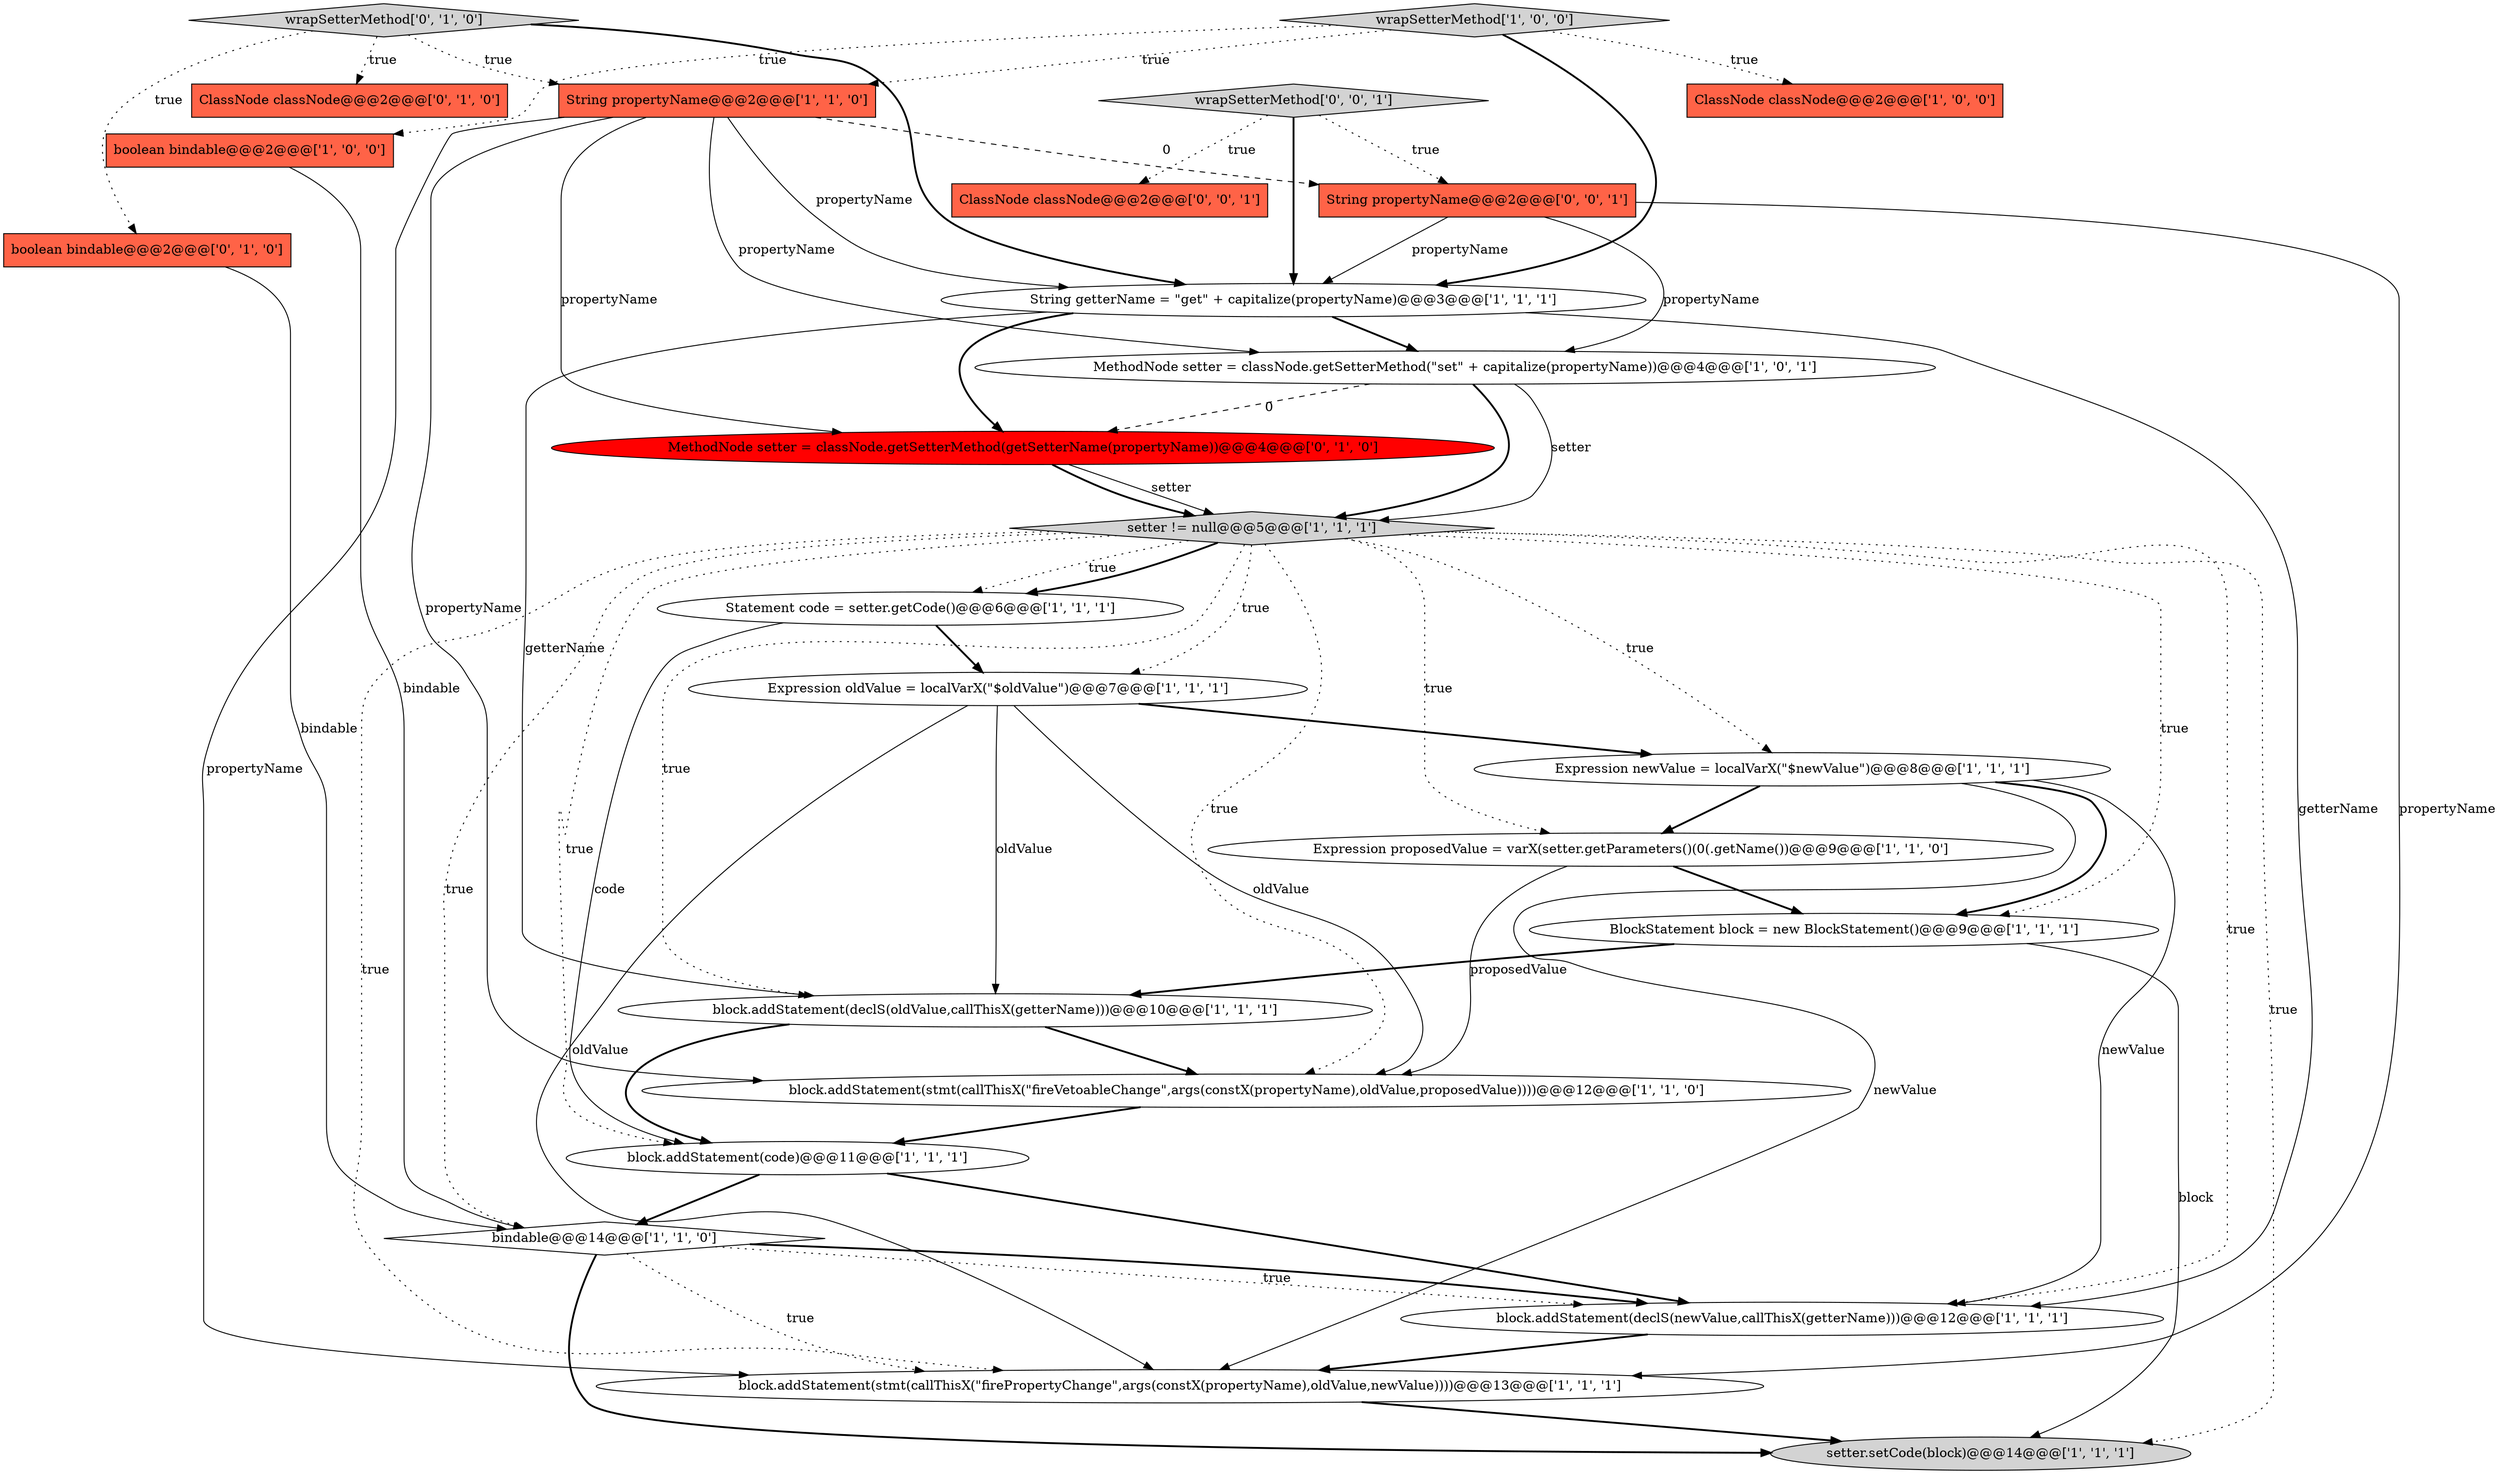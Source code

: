 digraph {
22 [style = filled, label = "MethodNode setter = classNode.getSetterMethod(getSetterName(propertyName))@@@4@@@['0', '1', '0']", fillcolor = red, shape = ellipse image = "AAA1AAABBB2BBB"];
20 [style = filled, label = "wrapSetterMethod['0', '1', '0']", fillcolor = lightgray, shape = diamond image = "AAA0AAABBB2BBB"];
0 [style = filled, label = "BlockStatement block = new BlockStatement()@@@9@@@['1', '1', '1']", fillcolor = white, shape = ellipse image = "AAA0AAABBB1BBB"];
24 [style = filled, label = "String propertyName@@@2@@@['0', '0', '1']", fillcolor = tomato, shape = box image = "AAA0AAABBB3BBB"];
16 [style = filled, label = "block.addStatement(stmt(callThisX(\"fireVetoableChange\",args(constX(propertyName),oldValue,proposedValue))))@@@12@@@['1', '1', '0']", fillcolor = white, shape = ellipse image = "AAA0AAABBB1BBB"];
17 [style = filled, label = "block.addStatement(declS(newValue,callThisX(getterName)))@@@12@@@['1', '1', '1']", fillcolor = white, shape = ellipse image = "AAA0AAABBB1BBB"];
4 [style = filled, label = "Expression oldValue = localVarX(\"$oldValue\")@@@7@@@['1', '1', '1']", fillcolor = white, shape = ellipse image = "AAA0AAABBB1BBB"];
9 [style = filled, label = "block.addStatement(stmt(callThisX(\"firePropertyChange\",args(constX(propertyName),oldValue,newValue))))@@@13@@@['1', '1', '1']", fillcolor = white, shape = ellipse image = "AAA0AAABBB1BBB"];
23 [style = filled, label = "ClassNode classNode@@@2@@@['0', '0', '1']", fillcolor = tomato, shape = box image = "AAA0AAABBB3BBB"];
1 [style = filled, label = "Expression proposedValue = varX(setter.getParameters()(0(.getName())@@@9@@@['1', '1', '0']", fillcolor = white, shape = ellipse image = "AAA0AAABBB1BBB"];
13 [style = filled, label = "setter != null@@@5@@@['1', '1', '1']", fillcolor = lightgray, shape = diamond image = "AAA0AAABBB1BBB"];
5 [style = filled, label = "Statement code = setter.getCode()@@@6@@@['1', '1', '1']", fillcolor = white, shape = ellipse image = "AAA0AAABBB1BBB"];
14 [style = filled, label = "block.addStatement(declS(oldValue,callThisX(getterName)))@@@10@@@['1', '1', '1']", fillcolor = white, shape = ellipse image = "AAA0AAABBB1BBB"];
3 [style = filled, label = "boolean bindable@@@2@@@['1', '0', '0']", fillcolor = tomato, shape = box image = "AAA0AAABBB1BBB"];
6 [style = filled, label = "String getterName = \"get\" + capitalize(propertyName)@@@3@@@['1', '1', '1']", fillcolor = white, shape = ellipse image = "AAA0AAABBB1BBB"];
15 [style = filled, label = "String propertyName@@@2@@@['1', '1', '0']", fillcolor = tomato, shape = box image = "AAA0AAABBB1BBB"];
10 [style = filled, label = "MethodNode setter = classNode.getSetterMethod(\"set\" + capitalize(propertyName))@@@4@@@['1', '0', '1']", fillcolor = white, shape = ellipse image = "AAA0AAABBB1BBB"];
19 [style = filled, label = "boolean bindable@@@2@@@['0', '1', '0']", fillcolor = tomato, shape = box image = "AAA0AAABBB2BBB"];
25 [style = filled, label = "wrapSetterMethod['0', '0', '1']", fillcolor = lightgray, shape = diamond image = "AAA0AAABBB3BBB"];
8 [style = filled, label = "Expression newValue = localVarX(\"$newValue\")@@@8@@@['1', '1', '1']", fillcolor = white, shape = ellipse image = "AAA0AAABBB1BBB"];
11 [style = filled, label = "block.addStatement(code)@@@11@@@['1', '1', '1']", fillcolor = white, shape = ellipse image = "AAA0AAABBB1BBB"];
21 [style = filled, label = "ClassNode classNode@@@2@@@['0', '1', '0']", fillcolor = tomato, shape = box image = "AAA0AAABBB2BBB"];
12 [style = filled, label = "bindable@@@14@@@['1', '1', '0']", fillcolor = white, shape = diamond image = "AAA0AAABBB1BBB"];
2 [style = filled, label = "setter.setCode(block)@@@14@@@['1', '1', '1']", fillcolor = lightgray, shape = ellipse image = "AAA0AAABBB1BBB"];
18 [style = filled, label = "wrapSetterMethod['1', '0', '0']", fillcolor = lightgray, shape = diamond image = "AAA0AAABBB1BBB"];
7 [style = filled, label = "ClassNode classNode@@@2@@@['1', '0', '0']", fillcolor = tomato, shape = box image = "AAA0AAABBB1BBB"];
5->11 [style = solid, label="code"];
14->16 [style = bold, label=""];
13->16 [style = dotted, label="true"];
13->17 [style = dotted, label="true"];
12->17 [style = dotted, label="true"];
10->13 [style = solid, label="setter"];
3->12 [style = solid, label="bindable"];
16->11 [style = bold, label=""];
18->7 [style = dotted, label="true"];
13->12 [style = dotted, label="true"];
9->2 [style = bold, label=""];
6->22 [style = bold, label=""];
4->9 [style = solid, label="oldValue"];
17->9 [style = bold, label=""];
15->24 [style = dashed, label="0"];
12->17 [style = bold, label=""];
18->15 [style = dotted, label="true"];
20->15 [style = dotted, label="true"];
25->24 [style = dotted, label="true"];
13->5 [style = dotted, label="true"];
11->12 [style = bold, label=""];
1->0 [style = bold, label=""];
22->13 [style = solid, label="setter"];
20->6 [style = bold, label=""];
20->21 [style = dotted, label="true"];
10->22 [style = dashed, label="0"];
25->6 [style = bold, label=""];
19->12 [style = solid, label="bindable"];
6->14 [style = solid, label="getterName"];
24->9 [style = solid, label="propertyName"];
8->0 [style = bold, label=""];
8->1 [style = bold, label=""];
13->2 [style = dotted, label="true"];
13->1 [style = dotted, label="true"];
6->17 [style = solid, label="getterName"];
1->16 [style = solid, label="proposedValue"];
0->14 [style = bold, label=""];
12->2 [style = bold, label=""];
24->10 [style = solid, label="propertyName"];
15->6 [style = solid, label="propertyName"];
10->13 [style = bold, label=""];
18->6 [style = bold, label=""];
13->8 [style = dotted, label="true"];
13->0 [style = dotted, label="true"];
15->22 [style = solid, label="propertyName"];
24->6 [style = solid, label="propertyName"];
6->10 [style = bold, label=""];
5->4 [style = bold, label=""];
15->9 [style = solid, label="propertyName"];
18->3 [style = dotted, label="true"];
15->10 [style = solid, label="propertyName"];
13->5 [style = bold, label=""];
0->2 [style = solid, label="block"];
4->8 [style = bold, label=""];
11->17 [style = bold, label=""];
13->11 [style = dotted, label="true"];
4->16 [style = solid, label="oldValue"];
8->9 [style = solid, label="newValue"];
20->19 [style = dotted, label="true"];
25->23 [style = dotted, label="true"];
4->14 [style = solid, label="oldValue"];
13->14 [style = dotted, label="true"];
8->17 [style = solid, label="newValue"];
14->11 [style = bold, label=""];
15->16 [style = solid, label="propertyName"];
22->13 [style = bold, label=""];
13->4 [style = dotted, label="true"];
12->9 [style = dotted, label="true"];
13->9 [style = dotted, label="true"];
}
